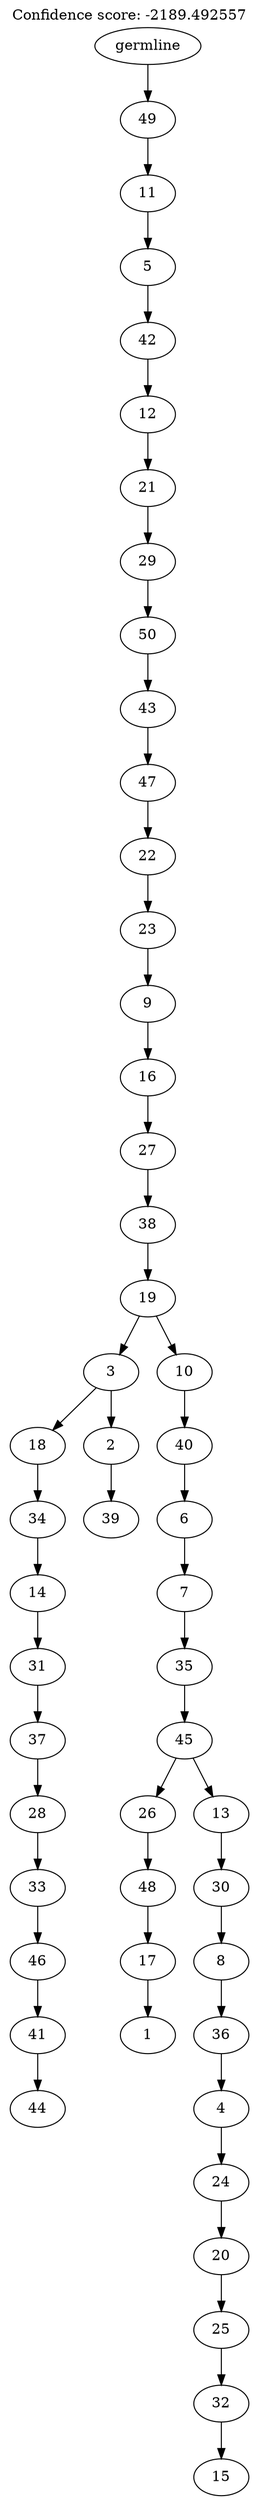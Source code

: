 digraph g {
	"49" -> "50";
	"50" [label="44"];
	"48" -> "49";
	"49" [label="41"];
	"47" -> "48";
	"48" [label="46"];
	"46" -> "47";
	"47" [label="33"];
	"45" -> "46";
	"46" [label="28"];
	"44" -> "45";
	"45" [label="37"];
	"43" -> "44";
	"44" [label="31"];
	"42" -> "43";
	"43" [label="14"];
	"41" -> "42";
	"42" [label="34"];
	"39" -> "40";
	"40" [label="39"];
	"38" -> "39";
	"39" [label="2"];
	"38" -> "41";
	"41" [label="18"];
	"36" -> "37";
	"37" [label="1"];
	"35" -> "36";
	"36" [label="17"];
	"34" -> "35";
	"35" [label="48"];
	"32" -> "33";
	"33" [label="15"];
	"31" -> "32";
	"32" [label="32"];
	"30" -> "31";
	"31" [label="25"];
	"29" -> "30";
	"30" [label="20"];
	"28" -> "29";
	"29" [label="24"];
	"27" -> "28";
	"28" [label="4"];
	"26" -> "27";
	"27" [label="36"];
	"25" -> "26";
	"26" [label="8"];
	"24" -> "25";
	"25" [label="30"];
	"23" -> "24";
	"24" [label="13"];
	"23" -> "34";
	"34" [label="26"];
	"22" -> "23";
	"23" [label="45"];
	"21" -> "22";
	"22" [label="35"];
	"20" -> "21";
	"21" [label="7"];
	"19" -> "20";
	"20" [label="6"];
	"18" -> "19";
	"19" [label="40"];
	"17" -> "18";
	"18" [label="10"];
	"17" -> "38";
	"38" [label="3"];
	"16" -> "17";
	"17" [label="19"];
	"15" -> "16";
	"16" [label="38"];
	"14" -> "15";
	"15" [label="27"];
	"13" -> "14";
	"14" [label="16"];
	"12" -> "13";
	"13" [label="9"];
	"11" -> "12";
	"12" [label="23"];
	"10" -> "11";
	"11" [label="22"];
	"9" -> "10";
	"10" [label="47"];
	"8" -> "9";
	"9" [label="43"];
	"7" -> "8";
	"8" [label="50"];
	"6" -> "7";
	"7" [label="29"];
	"5" -> "6";
	"6" [label="21"];
	"4" -> "5";
	"5" [label="12"];
	"3" -> "4";
	"4" [label="42"];
	"2" -> "3";
	"3" [label="5"];
	"1" -> "2";
	"2" [label="11"];
	"0" -> "1";
	"1" [label="49"];
	"0" [label="germline"];
	labelloc="t";
	label="Confidence score: -2189.492557";
}
